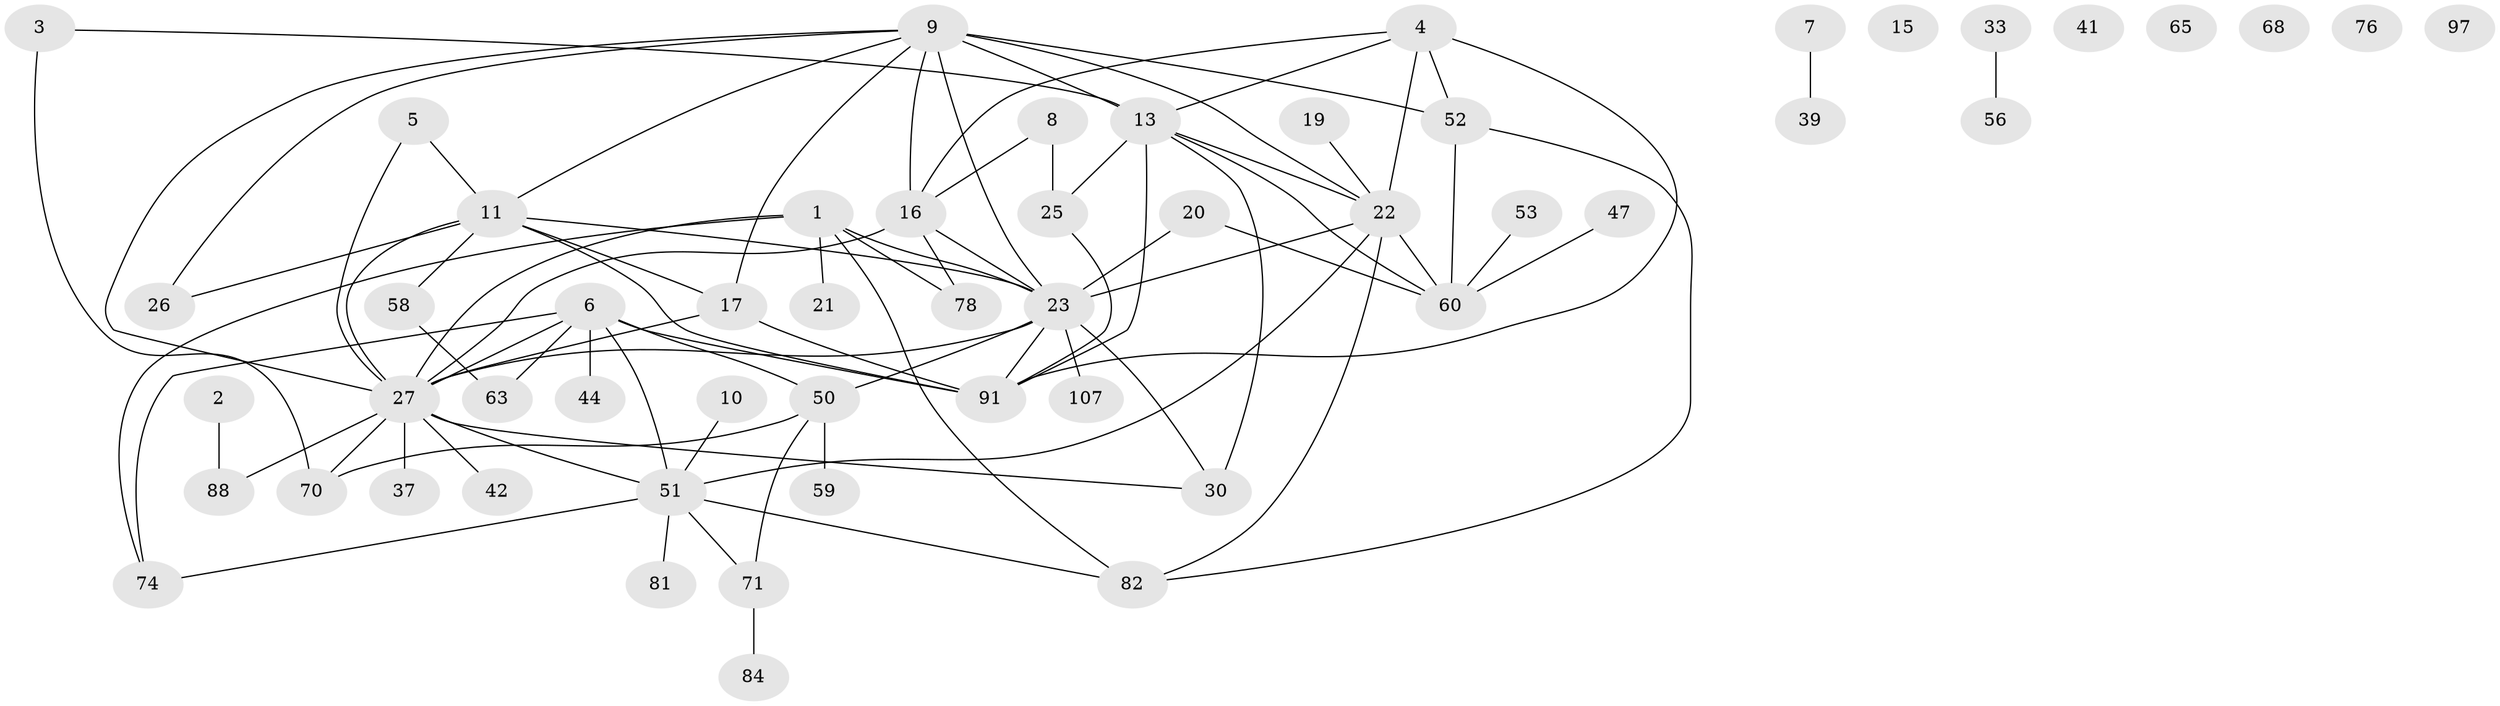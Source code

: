 // original degree distribution, {3: 0.29357798165137616, 1: 0.22935779816513763, 2: 0.14678899082568808, 4: 0.14678899082568808, 5: 0.05504587155963303, 0: 0.045871559633027525, 7: 0.009174311926605505, 6: 0.06422018348623854, 10: 0.009174311926605505}
// Generated by graph-tools (version 1.1) at 2025/12/03/09/25 04:12:54]
// undirected, 54 vertices, 85 edges
graph export_dot {
graph [start="1"]
  node [color=gray90,style=filled];
  1 [super="+12"];
  2;
  3 [super="+75"];
  4 [super="+79"];
  5 [super="+36"];
  6 [super="+94+28"];
  7;
  8 [super="+40"];
  9 [super="+24+73"];
  10;
  11 [super="+54+67+29"];
  13 [super="+18+61+14"];
  15;
  16 [super="+66+34"];
  17 [super="+57"];
  19;
  20;
  21;
  22 [super="+102+55"];
  23 [super="+31+46"];
  25 [super="+38"];
  26 [super="+77"];
  27 [super="+43"];
  30;
  33;
  37;
  39;
  41;
  42;
  44;
  47;
  50 [super="+90+80"];
  51 [super="+72"];
  52 [super="+92"];
  53;
  56;
  58;
  59;
  60 [super="+69+64"];
  63 [super="+98"];
  65;
  68 [super="+108"];
  70 [super="+83"];
  71;
  74;
  76;
  78;
  81;
  82;
  84;
  88;
  91 [super="+103+93"];
  97;
  107;
  1 -- 23 [weight=2];
  1 -- 27;
  1 -- 82;
  1 -- 21;
  1 -- 74;
  1 -- 78;
  2 -- 88;
  3 -- 70 [weight=2];
  3 -- 13;
  4 -- 91 [weight=2];
  4 -- 52;
  4 -- 22;
  4 -- 13;
  4 -- 16;
  5 -- 11;
  5 -- 27;
  6 -- 63;
  6 -- 50 [weight=2];
  6 -- 51;
  6 -- 91;
  6 -- 74;
  6 -- 27;
  6 -- 44;
  7 -- 39;
  8 -- 25;
  8 -- 16;
  9 -- 52;
  9 -- 23;
  9 -- 26;
  9 -- 13 [weight=2];
  9 -- 27;
  9 -- 11;
  9 -- 17;
  9 -- 16;
  9 -- 22;
  10 -- 51;
  11 -- 91 [weight=2];
  11 -- 27 [weight=2];
  11 -- 26;
  11 -- 17;
  11 -- 23;
  11 -- 58;
  13 -- 91 [weight=2];
  13 -- 22 [weight=2];
  13 -- 25;
  13 -- 30;
  13 -- 60;
  16 -- 78;
  16 -- 27;
  16 -- 23;
  17 -- 27 [weight=3];
  17 -- 91 [weight=2];
  19 -- 22;
  20 -- 23;
  20 -- 60;
  22 -- 82;
  22 -- 51;
  22 -- 23;
  22 -- 60;
  23 -- 107;
  23 -- 91;
  23 -- 30;
  23 -- 27;
  23 -- 50;
  25 -- 91;
  27 -- 42;
  27 -- 37;
  27 -- 70;
  27 -- 88;
  27 -- 30;
  27 -- 51;
  33 -- 56;
  47 -- 60;
  50 -- 59;
  50 -- 71;
  50 -- 70;
  51 -- 71;
  51 -- 74;
  51 -- 81;
  51 -- 82;
  52 -- 82;
  52 -- 60;
  53 -- 60;
  58 -- 63;
  71 -- 84;
}
